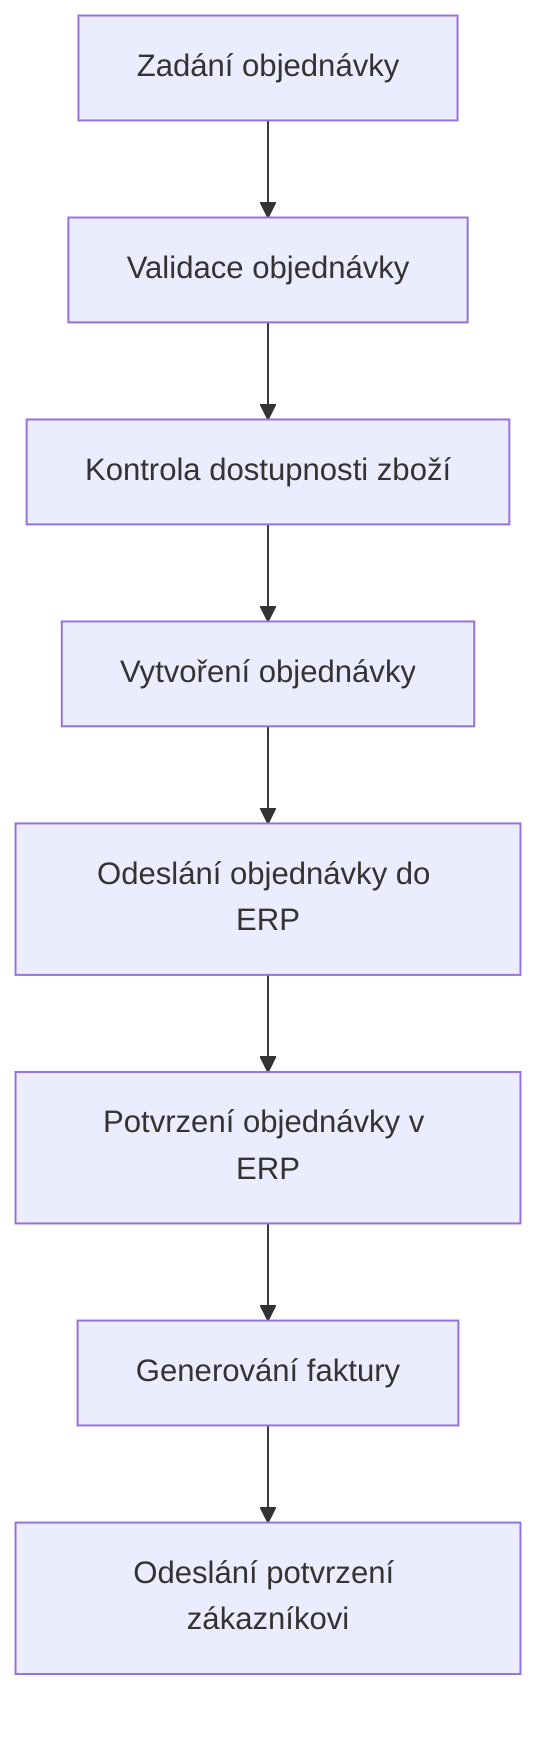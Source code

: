 flowchart TD
    A[Zadání objednávky] --> B[Validace objednávky]
    B --> C[Kontrola dostupnosti zboží]
    C --> D[Vytvoření objednávky]
    D --> E[Odeslání objednávky do ERP]
    E --> F[Potvrzení objednávky v ERP]
    F --> G[Generování faktury]
    G --> H[Odeslání potvrzení zákazníkovi]